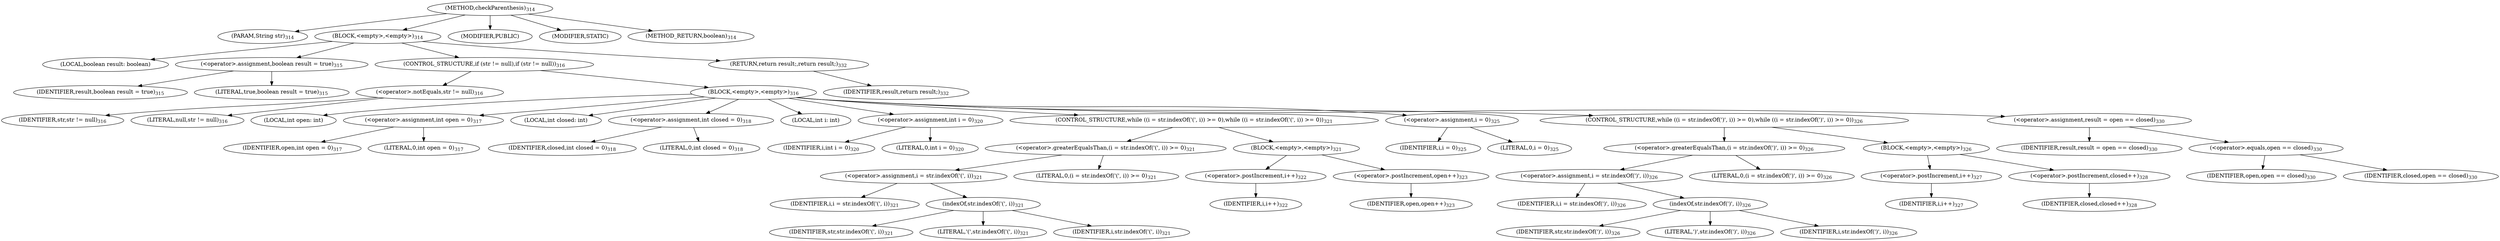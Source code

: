 digraph "checkParenthesis" {  
"991" [label = <(METHOD,checkParenthesis)<SUB>314</SUB>> ]
"992" [label = <(PARAM,String str)<SUB>314</SUB>> ]
"993" [label = <(BLOCK,&lt;empty&gt;,&lt;empty&gt;)<SUB>314</SUB>> ]
"994" [label = <(LOCAL,boolean result: boolean)> ]
"995" [label = <(&lt;operator&gt;.assignment,boolean result = true)<SUB>315</SUB>> ]
"996" [label = <(IDENTIFIER,result,boolean result = true)<SUB>315</SUB>> ]
"997" [label = <(LITERAL,true,boolean result = true)<SUB>315</SUB>> ]
"998" [label = <(CONTROL_STRUCTURE,if (str != null),if (str != null))<SUB>316</SUB>> ]
"999" [label = <(&lt;operator&gt;.notEquals,str != null)<SUB>316</SUB>> ]
"1000" [label = <(IDENTIFIER,str,str != null)<SUB>316</SUB>> ]
"1001" [label = <(LITERAL,null,str != null)<SUB>316</SUB>> ]
"1002" [label = <(BLOCK,&lt;empty&gt;,&lt;empty&gt;)<SUB>316</SUB>> ]
"1003" [label = <(LOCAL,int open: int)> ]
"1004" [label = <(&lt;operator&gt;.assignment,int open = 0)<SUB>317</SUB>> ]
"1005" [label = <(IDENTIFIER,open,int open = 0)<SUB>317</SUB>> ]
"1006" [label = <(LITERAL,0,int open = 0)<SUB>317</SUB>> ]
"1007" [label = <(LOCAL,int closed: int)> ]
"1008" [label = <(&lt;operator&gt;.assignment,int closed = 0)<SUB>318</SUB>> ]
"1009" [label = <(IDENTIFIER,closed,int closed = 0)<SUB>318</SUB>> ]
"1010" [label = <(LITERAL,0,int closed = 0)<SUB>318</SUB>> ]
"1011" [label = <(LOCAL,int i: int)> ]
"1012" [label = <(&lt;operator&gt;.assignment,int i = 0)<SUB>320</SUB>> ]
"1013" [label = <(IDENTIFIER,i,int i = 0)<SUB>320</SUB>> ]
"1014" [label = <(LITERAL,0,int i = 0)<SUB>320</SUB>> ]
"1015" [label = <(CONTROL_STRUCTURE,while ((i = str.indexOf('(', i)) &gt;= 0),while ((i = str.indexOf('(', i)) &gt;= 0))<SUB>321</SUB>> ]
"1016" [label = <(&lt;operator&gt;.greaterEqualsThan,(i = str.indexOf('(', i)) &gt;= 0)<SUB>321</SUB>> ]
"1017" [label = <(&lt;operator&gt;.assignment,i = str.indexOf('(', i))<SUB>321</SUB>> ]
"1018" [label = <(IDENTIFIER,i,i = str.indexOf('(', i))<SUB>321</SUB>> ]
"1019" [label = <(indexOf,str.indexOf('(', i))<SUB>321</SUB>> ]
"1020" [label = <(IDENTIFIER,str,str.indexOf('(', i))<SUB>321</SUB>> ]
"1021" [label = <(LITERAL,'(',str.indexOf('(', i))<SUB>321</SUB>> ]
"1022" [label = <(IDENTIFIER,i,str.indexOf('(', i))<SUB>321</SUB>> ]
"1023" [label = <(LITERAL,0,(i = str.indexOf('(', i)) &gt;= 0)<SUB>321</SUB>> ]
"1024" [label = <(BLOCK,&lt;empty&gt;,&lt;empty&gt;)<SUB>321</SUB>> ]
"1025" [label = <(&lt;operator&gt;.postIncrement,i++)<SUB>322</SUB>> ]
"1026" [label = <(IDENTIFIER,i,i++)<SUB>322</SUB>> ]
"1027" [label = <(&lt;operator&gt;.postIncrement,open++)<SUB>323</SUB>> ]
"1028" [label = <(IDENTIFIER,open,open++)<SUB>323</SUB>> ]
"1029" [label = <(&lt;operator&gt;.assignment,i = 0)<SUB>325</SUB>> ]
"1030" [label = <(IDENTIFIER,i,i = 0)<SUB>325</SUB>> ]
"1031" [label = <(LITERAL,0,i = 0)<SUB>325</SUB>> ]
"1032" [label = <(CONTROL_STRUCTURE,while ((i = str.indexOf(')', i)) &gt;= 0),while ((i = str.indexOf(')', i)) &gt;= 0))<SUB>326</SUB>> ]
"1033" [label = <(&lt;operator&gt;.greaterEqualsThan,(i = str.indexOf(')', i)) &gt;= 0)<SUB>326</SUB>> ]
"1034" [label = <(&lt;operator&gt;.assignment,i = str.indexOf(')', i))<SUB>326</SUB>> ]
"1035" [label = <(IDENTIFIER,i,i = str.indexOf(')', i))<SUB>326</SUB>> ]
"1036" [label = <(indexOf,str.indexOf(')', i))<SUB>326</SUB>> ]
"1037" [label = <(IDENTIFIER,str,str.indexOf(')', i))<SUB>326</SUB>> ]
"1038" [label = <(LITERAL,')',str.indexOf(')', i))<SUB>326</SUB>> ]
"1039" [label = <(IDENTIFIER,i,str.indexOf(')', i))<SUB>326</SUB>> ]
"1040" [label = <(LITERAL,0,(i = str.indexOf(')', i)) &gt;= 0)<SUB>326</SUB>> ]
"1041" [label = <(BLOCK,&lt;empty&gt;,&lt;empty&gt;)<SUB>326</SUB>> ]
"1042" [label = <(&lt;operator&gt;.postIncrement,i++)<SUB>327</SUB>> ]
"1043" [label = <(IDENTIFIER,i,i++)<SUB>327</SUB>> ]
"1044" [label = <(&lt;operator&gt;.postIncrement,closed++)<SUB>328</SUB>> ]
"1045" [label = <(IDENTIFIER,closed,closed++)<SUB>328</SUB>> ]
"1046" [label = <(&lt;operator&gt;.assignment,result = open == closed)<SUB>330</SUB>> ]
"1047" [label = <(IDENTIFIER,result,result = open == closed)<SUB>330</SUB>> ]
"1048" [label = <(&lt;operator&gt;.equals,open == closed)<SUB>330</SUB>> ]
"1049" [label = <(IDENTIFIER,open,open == closed)<SUB>330</SUB>> ]
"1050" [label = <(IDENTIFIER,closed,open == closed)<SUB>330</SUB>> ]
"1051" [label = <(RETURN,return result;,return result;)<SUB>332</SUB>> ]
"1052" [label = <(IDENTIFIER,result,return result;)<SUB>332</SUB>> ]
"1053" [label = <(MODIFIER,PUBLIC)> ]
"1054" [label = <(MODIFIER,STATIC)> ]
"1055" [label = <(METHOD_RETURN,boolean)<SUB>314</SUB>> ]
  "991" -> "992" 
  "991" -> "993" 
  "991" -> "1053" 
  "991" -> "1054" 
  "991" -> "1055" 
  "993" -> "994" 
  "993" -> "995" 
  "993" -> "998" 
  "993" -> "1051" 
  "995" -> "996" 
  "995" -> "997" 
  "998" -> "999" 
  "998" -> "1002" 
  "999" -> "1000" 
  "999" -> "1001" 
  "1002" -> "1003" 
  "1002" -> "1004" 
  "1002" -> "1007" 
  "1002" -> "1008" 
  "1002" -> "1011" 
  "1002" -> "1012" 
  "1002" -> "1015" 
  "1002" -> "1029" 
  "1002" -> "1032" 
  "1002" -> "1046" 
  "1004" -> "1005" 
  "1004" -> "1006" 
  "1008" -> "1009" 
  "1008" -> "1010" 
  "1012" -> "1013" 
  "1012" -> "1014" 
  "1015" -> "1016" 
  "1015" -> "1024" 
  "1016" -> "1017" 
  "1016" -> "1023" 
  "1017" -> "1018" 
  "1017" -> "1019" 
  "1019" -> "1020" 
  "1019" -> "1021" 
  "1019" -> "1022" 
  "1024" -> "1025" 
  "1024" -> "1027" 
  "1025" -> "1026" 
  "1027" -> "1028" 
  "1029" -> "1030" 
  "1029" -> "1031" 
  "1032" -> "1033" 
  "1032" -> "1041" 
  "1033" -> "1034" 
  "1033" -> "1040" 
  "1034" -> "1035" 
  "1034" -> "1036" 
  "1036" -> "1037" 
  "1036" -> "1038" 
  "1036" -> "1039" 
  "1041" -> "1042" 
  "1041" -> "1044" 
  "1042" -> "1043" 
  "1044" -> "1045" 
  "1046" -> "1047" 
  "1046" -> "1048" 
  "1048" -> "1049" 
  "1048" -> "1050" 
  "1051" -> "1052" 
}
